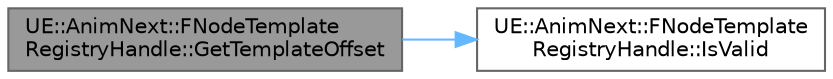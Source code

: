 digraph "UE::AnimNext::FNodeTemplateRegistryHandle::GetTemplateOffset"
{
 // INTERACTIVE_SVG=YES
 // LATEX_PDF_SIZE
  bgcolor="transparent";
  edge [fontname=Helvetica,fontsize=10,labelfontname=Helvetica,labelfontsize=10];
  node [fontname=Helvetica,fontsize=10,shape=box,height=0.2,width=0.4];
  rankdir="LR";
  Node1 [id="Node000001",label="UE::AnimNext::FNodeTemplate\lRegistryHandle::GetTemplateOffset",height=0.2,width=0.4,color="gray40", fillcolor="grey60", style="filled", fontcolor="black",tooltip=" "];
  Node1 -> Node2 [id="edge1_Node000001_Node000002",color="steelblue1",style="solid",tooltip=" "];
  Node2 [id="Node000002",label="UE::AnimNext::FNodeTemplate\lRegistryHandle::IsValid",height=0.2,width=0.4,color="grey40", fillcolor="white", style="filled",URL="$da/d75/structUE_1_1AnimNext_1_1FNodeTemplateRegistryHandle.html#a2112ab0ec45aa432abd104ca994d9cb1",tooltip=" "];
}
